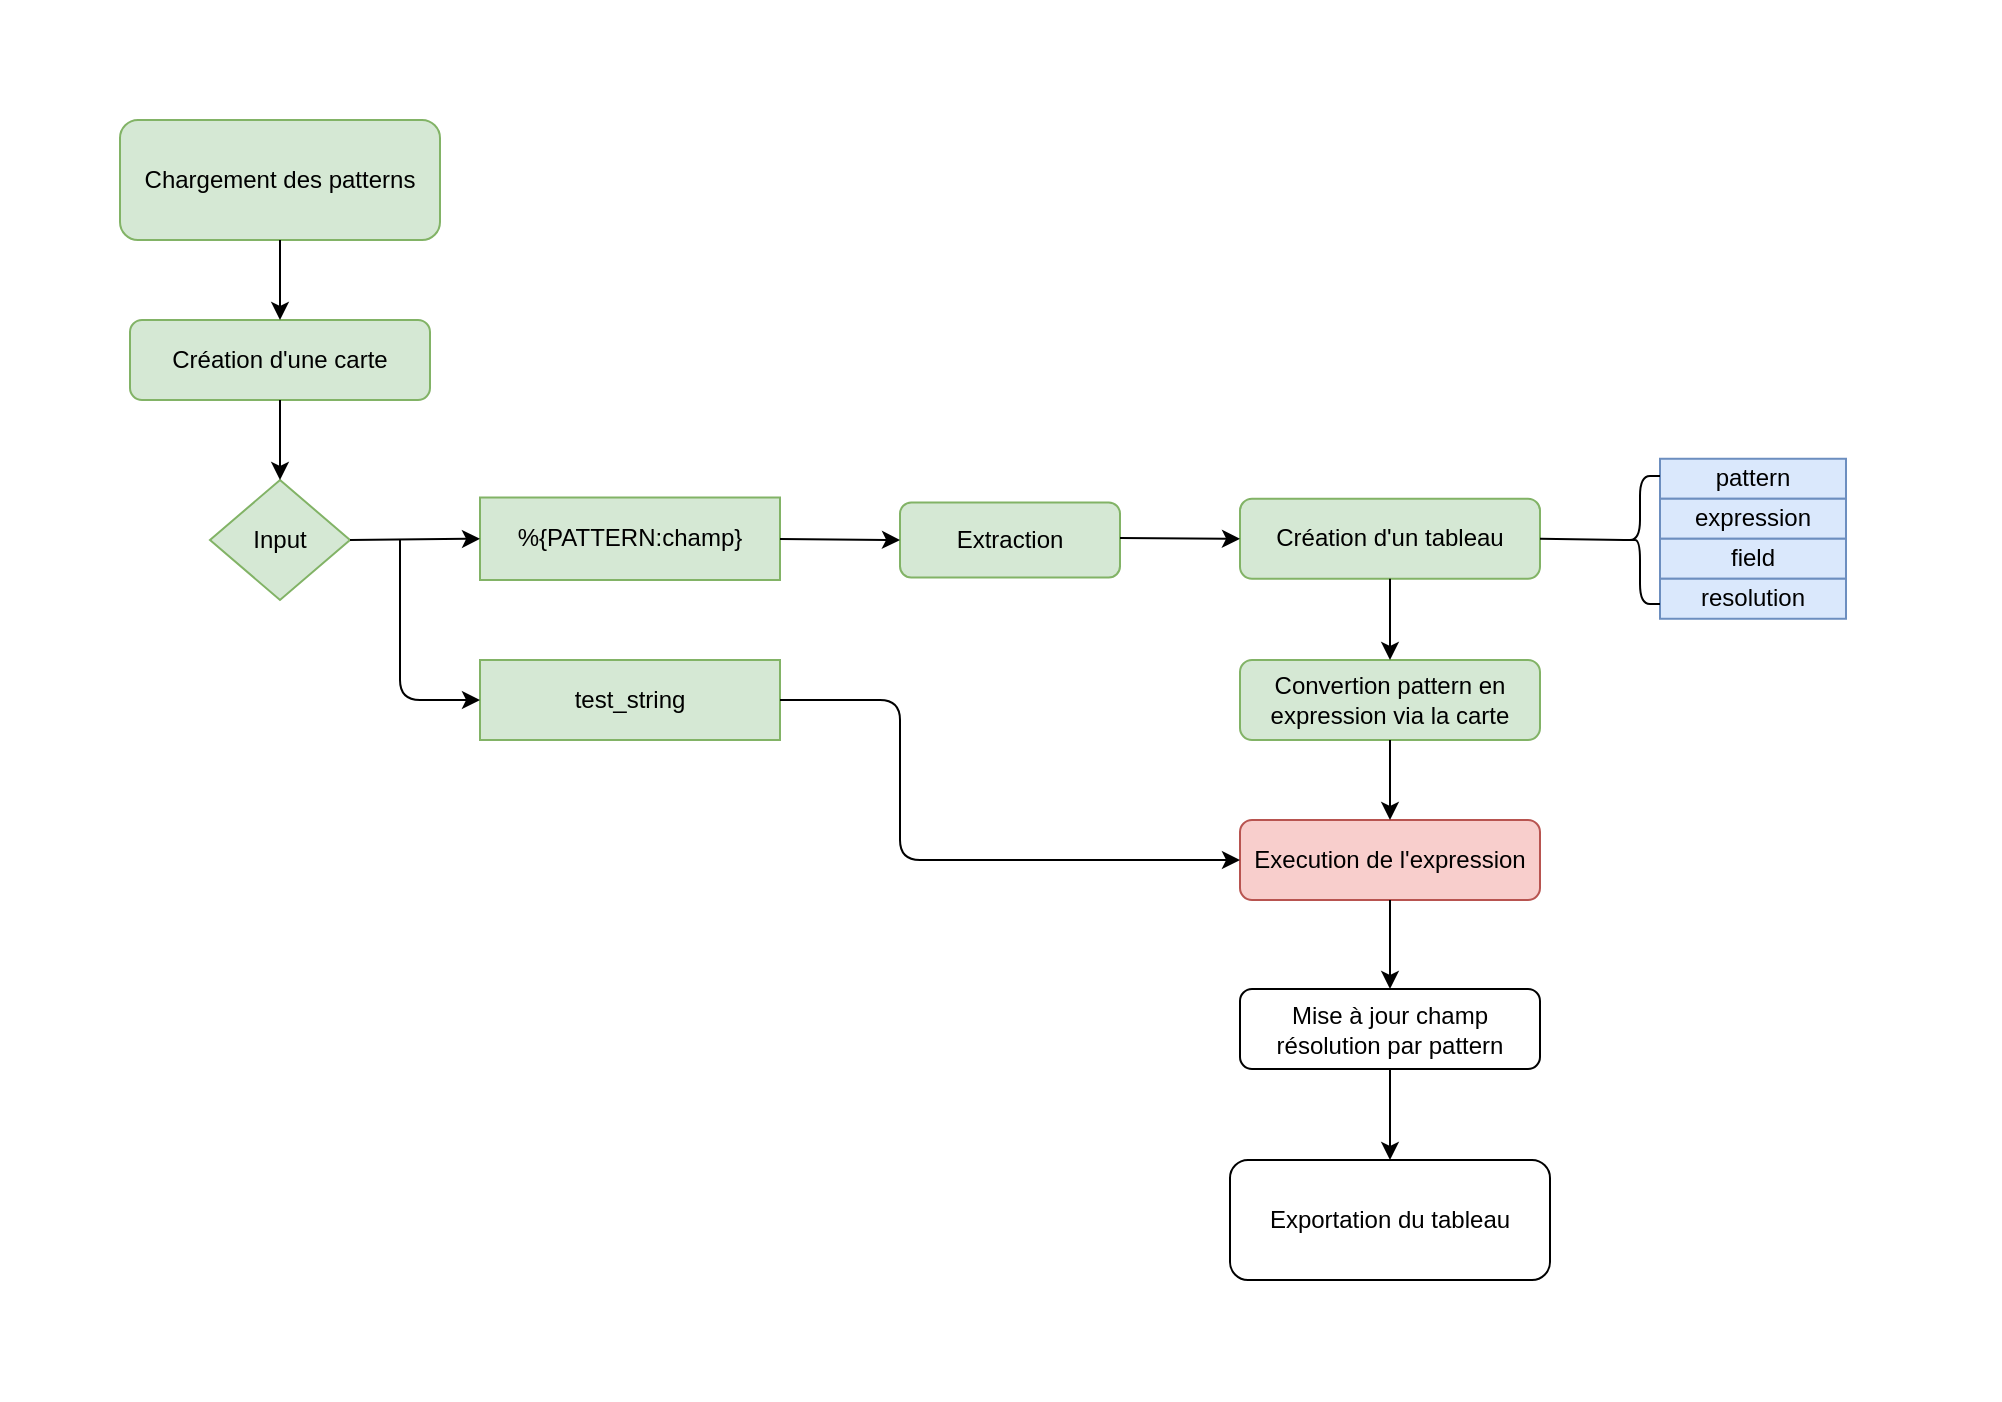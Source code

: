 <mxfile version="14.8.3" type="device"><diagram id="smk8LTz-F3y1w0zvX-xd" name="Page-1"><mxGraphModel dx="1550" dy="764" grid="1" gridSize="10" guides="1" tooltips="1" connect="1" arrows="1" fold="1" page="1" pageScale="1" pageWidth="1654" pageHeight="1169" math="0" shadow="0"><root><mxCell id="0"/><mxCell id="1" parent="0"/><mxCell id="9BMNCfeyBl3pHyd3D5r0-45" value="" style="rounded=0;whiteSpace=wrap;html=1;fontSize=12;strokeColor=none;" parent="1" vertex="1"><mxGeometry x="190" y="110" width="1000" height="700" as="geometry"/></mxCell><mxCell id="9BMNCfeyBl3pHyd3D5r0-1" value="Chargement des patterns" style="rounded=1;whiteSpace=wrap;html=1;fillColor=#d5e8d4;strokeColor=#82b366;" parent="1" vertex="1"><mxGeometry x="250" y="170" width="160" height="60" as="geometry"/></mxCell><mxCell id="9BMNCfeyBl3pHyd3D5r0-2" value="Création d'une carte" style="rounded=1;whiteSpace=wrap;html=1;fillColor=#d5e8d4;strokeColor=#82b366;" parent="1" vertex="1"><mxGeometry x="255" y="270" width="150" height="40" as="geometry"/></mxCell><mxCell id="9BMNCfeyBl3pHyd3D5r0-3" value="Extraction" style="rounded=1;whiteSpace=wrap;html=1;fillColor=#d5e8d4;strokeColor=#82b366;" parent="1" vertex="1"><mxGeometry x="640" y="361.25" width="110" height="37.5" as="geometry"/></mxCell><mxCell id="9BMNCfeyBl3pHyd3D5r0-4" value="Input" style="rhombus;whiteSpace=wrap;html=1;fillColor=#d5e8d4;strokeColor=#82b366;" parent="1" vertex="1"><mxGeometry x="295" y="350" width="70" height="60" as="geometry"/></mxCell><mxCell id="9BMNCfeyBl3pHyd3D5r0-7" value="" style="endArrow=classic;html=1;exitX=0.5;exitY=1;exitDx=0;exitDy=0;entryX=0.5;entryY=0;entryDx=0;entryDy=0;" parent="1" source="9BMNCfeyBl3pHyd3D5r0-1" target="9BMNCfeyBl3pHyd3D5r0-2" edge="1"><mxGeometry width="50" height="50" relative="1" as="geometry"><mxPoint x="750" y="510" as="sourcePoint"/><mxPoint x="800" y="460" as="targetPoint"/></mxGeometry></mxCell><mxCell id="9BMNCfeyBl3pHyd3D5r0-8" value="" style="endArrow=classic;html=1;exitX=0.5;exitY=1;exitDx=0;exitDy=0;entryX=0.5;entryY=0;entryDx=0;entryDy=0;" parent="1" source="9BMNCfeyBl3pHyd3D5r0-2" target="9BMNCfeyBl3pHyd3D5r0-4" edge="1"><mxGeometry width="50" height="50" relative="1" as="geometry"><mxPoint x="340" y="230" as="sourcePoint"/><mxPoint x="340" y="280" as="targetPoint"/></mxGeometry></mxCell><mxCell id="9BMNCfeyBl3pHyd3D5r0-12" value="%{PATTERN:champ}" style="rounded=0;whiteSpace=wrap;html=1;fontSize=12;fillColor=#d5e8d4;strokeColor=#82b366;" parent="1" vertex="1"><mxGeometry x="430" y="358.75" width="150" height="41.25" as="geometry"/></mxCell><mxCell id="9BMNCfeyBl3pHyd3D5r0-13" value="test_string" style="rounded=0;whiteSpace=wrap;html=1;fontSize=12;fillColor=#d5e8d4;strokeColor=#82b366;" parent="1" vertex="1"><mxGeometry x="430" y="440" width="150" height="40" as="geometry"/></mxCell><mxCell id="9BMNCfeyBl3pHyd3D5r0-14" value="" style="endArrow=classic;html=1;entryX=0;entryY=0.5;entryDx=0;entryDy=0;exitX=1;exitY=0.5;exitDx=0;exitDy=0;" parent="1" source="9BMNCfeyBl3pHyd3D5r0-4" target="9BMNCfeyBl3pHyd3D5r0-12" edge="1"><mxGeometry width="50" height="50" relative="1" as="geometry"><mxPoint x="390" y="360" as="sourcePoint"/><mxPoint x="340" y="360" as="targetPoint"/></mxGeometry></mxCell><mxCell id="9BMNCfeyBl3pHyd3D5r0-15" value="" style="endArrow=classic;html=1;entryX=0;entryY=0.5;entryDx=0;entryDy=0;" parent="1" target="9BMNCfeyBl3pHyd3D5r0-13" edge="1"><mxGeometry width="50" height="50" relative="1" as="geometry"><mxPoint x="390" y="380" as="sourcePoint"/><mxPoint x="350" y="370" as="targetPoint"/><Array as="points"><mxPoint x="390" y="460"/></Array></mxGeometry></mxCell><mxCell id="9BMNCfeyBl3pHyd3D5r0-16" value="" style="endArrow=classic;html=1;exitX=1;exitY=0.5;exitDx=0;exitDy=0;entryX=0;entryY=0.5;entryDx=0;entryDy=0;" parent="1" target="9BMNCfeyBl3pHyd3D5r0-3" edge="1"><mxGeometry width="50" height="50" relative="1" as="geometry"><mxPoint x="580" y="379.5" as="sourcePoint"/><mxPoint x="650" y="379.5" as="targetPoint"/></mxGeometry></mxCell><mxCell id="9BMNCfeyBl3pHyd3D5r0-19" value="Création d'un tableau" style="rounded=1;whiteSpace=wrap;html=1;fillColor=#d5e8d4;strokeColor=#82b366;" parent="1" vertex="1"><mxGeometry x="810" y="359.38" width="150" height="40" as="geometry"/></mxCell><mxCell id="9BMNCfeyBl3pHyd3D5r0-20" value="" style="endArrow=classic;html=1;entryX=0;entryY=0.5;entryDx=0;entryDy=0;" parent="1" target="9BMNCfeyBl3pHyd3D5r0-19" edge="1"><mxGeometry width="50" height="50" relative="1" as="geometry"><mxPoint x="750" y="379" as="sourcePoint"/><mxPoint x="650" y="390" as="targetPoint"/></mxGeometry></mxCell><mxCell id="9BMNCfeyBl3pHyd3D5r0-22" value="pattern" style="text;html=1;strokeColor=#6c8ebf;fillColor=#dae8fc;align=center;verticalAlign=middle;whiteSpace=wrap;rounded=0;fontSize=12;" parent="1" vertex="1"><mxGeometry x="1020" y="339.38" width="93" height="20" as="geometry"/></mxCell><mxCell id="9BMNCfeyBl3pHyd3D5r0-27" value="expression" style="text;html=1;strokeColor=#6c8ebf;fillColor=#dae8fc;align=center;verticalAlign=middle;whiteSpace=wrap;rounded=0;fontSize=12;" parent="1" vertex="1"><mxGeometry x="1020" y="359.38" width="93" height="20" as="geometry"/></mxCell><mxCell id="9BMNCfeyBl3pHyd3D5r0-29" value="field" style="text;html=1;strokeColor=#6c8ebf;fillColor=#dae8fc;align=center;verticalAlign=middle;whiteSpace=wrap;rounded=0;fontSize=12;" parent="1" vertex="1"><mxGeometry x="1020" y="379.38" width="93" height="20" as="geometry"/></mxCell><mxCell id="9BMNCfeyBl3pHyd3D5r0-30" value="resolution" style="text;html=1;strokeColor=#6c8ebf;fillColor=#dae8fc;align=center;verticalAlign=middle;whiteSpace=wrap;rounded=0;fontSize=12;" parent="1" vertex="1"><mxGeometry x="1020" y="399.38" width="93" height="20" as="geometry"/></mxCell><mxCell id="9BMNCfeyBl3pHyd3D5r0-31" value="" style="shape=curlyBracket;whiteSpace=wrap;html=1;rounded=1;fontSize=12;size=0.5;" parent="1" vertex="1"><mxGeometry x="1000" y="348.06" width="20" height="63.88" as="geometry"/></mxCell><mxCell id="9BMNCfeyBl3pHyd3D5r0-32" value="" style="endArrow=none;html=1;entryX=0.1;entryY=0.5;entryDx=0;entryDy=0;entryPerimeter=0;exitX=1;exitY=0.5;exitDx=0;exitDy=0;endFill=0;" parent="1" source="9BMNCfeyBl3pHyd3D5r0-19" target="9BMNCfeyBl3pHyd3D5r0-31" edge="1"><mxGeometry width="50" height="50" relative="1" as="geometry"><mxPoint x="760" y="389" as="sourcePoint"/><mxPoint x="820" y="389.38" as="targetPoint"/></mxGeometry></mxCell><mxCell id="9BMNCfeyBl3pHyd3D5r0-33" value="Convertion pattern en expression via la carte" style="rounded=1;whiteSpace=wrap;html=1;fillColor=#d5e8d4;strokeColor=#82b366;" parent="1" vertex="1"><mxGeometry x="810" y="440" width="150" height="40" as="geometry"/></mxCell><mxCell id="9BMNCfeyBl3pHyd3D5r0-34" value="" style="endArrow=classic;html=1;entryX=0.5;entryY=0;entryDx=0;entryDy=0;exitX=0.5;exitY=1;exitDx=0;exitDy=0;" parent="1" source="9BMNCfeyBl3pHyd3D5r0-19" target="9BMNCfeyBl3pHyd3D5r0-33" edge="1"><mxGeometry width="50" height="50" relative="1" as="geometry"><mxPoint x="760" y="389" as="sourcePoint"/><mxPoint x="820" y="389.38" as="targetPoint"/></mxGeometry></mxCell><mxCell id="9BMNCfeyBl3pHyd3D5r0-35" value="Execution de l'expression" style="rounded=1;whiteSpace=wrap;html=1;fillColor=#f8cecc;strokeColor=#b85450;" parent="1" vertex="1"><mxGeometry x="810" y="520" width="150" height="40" as="geometry"/></mxCell><mxCell id="9BMNCfeyBl3pHyd3D5r0-37" value="" style="endArrow=classic;html=1;entryX=0;entryY=0.5;entryDx=0;entryDy=0;exitX=1;exitY=0.5;exitDx=0;exitDy=0;" parent="1" source="9BMNCfeyBl3pHyd3D5r0-13" target="9BMNCfeyBl3pHyd3D5r0-35" edge="1"><mxGeometry width="50" height="50" relative="1" as="geometry"><mxPoint x="400" y="390" as="sourcePoint"/><mxPoint x="440" y="470" as="targetPoint"/><Array as="points"><mxPoint x="640" y="460"/><mxPoint x="640" y="540"/></Array></mxGeometry></mxCell><mxCell id="9BMNCfeyBl3pHyd3D5r0-38" value="" style="endArrow=classic;html=1;entryX=0.5;entryY=0;entryDx=0;entryDy=0;exitX=0.5;exitY=1;exitDx=0;exitDy=0;" parent="1" source="9BMNCfeyBl3pHyd3D5r0-33" target="9BMNCfeyBl3pHyd3D5r0-35" edge="1"><mxGeometry width="50" height="50" relative="1" as="geometry"><mxPoint x="895" y="409.38" as="sourcePoint"/><mxPoint x="895" y="450" as="targetPoint"/></mxGeometry></mxCell><mxCell id="9BMNCfeyBl3pHyd3D5r0-39" value="Mise à jour champ résolution par pattern" style="rounded=1;whiteSpace=wrap;html=1;" parent="1" vertex="1"><mxGeometry x="810" y="604.5" width="150" height="40" as="geometry"/></mxCell><mxCell id="9BMNCfeyBl3pHyd3D5r0-40" value="" style="endArrow=classic;html=1;exitX=0.5;exitY=1;exitDx=0;exitDy=0;entryX=0.5;entryY=0;entryDx=0;entryDy=0;" parent="1" source="9BMNCfeyBl3pHyd3D5r0-35" target="9BMNCfeyBl3pHyd3D5r0-39" edge="1"><mxGeometry width="50" height="50" relative="1" as="geometry"><mxPoint x="890" y="560" as="sourcePoint"/><mxPoint x="890" y="610" as="targetPoint"/></mxGeometry></mxCell><mxCell id="9BMNCfeyBl3pHyd3D5r0-43" value="Exportation du tableau" style="rounded=1;whiteSpace=wrap;html=1;" parent="1" vertex="1"><mxGeometry x="805" y="690" width="160" height="60" as="geometry"/></mxCell><mxCell id="9BMNCfeyBl3pHyd3D5r0-44" value="" style="endArrow=classic;html=1;exitX=0.5;exitY=1;exitDx=0;exitDy=0;entryX=0.5;entryY=0;entryDx=0;entryDy=0;" parent="1" source="9BMNCfeyBl3pHyd3D5r0-39" target="9BMNCfeyBl3pHyd3D5r0-43" edge="1"><mxGeometry width="50" height="50" relative="1" as="geometry"><mxPoint x="895" y="570" as="sourcePoint"/><mxPoint x="895" y="614.5" as="targetPoint"/></mxGeometry></mxCell></root></mxGraphModel></diagram></mxfile>